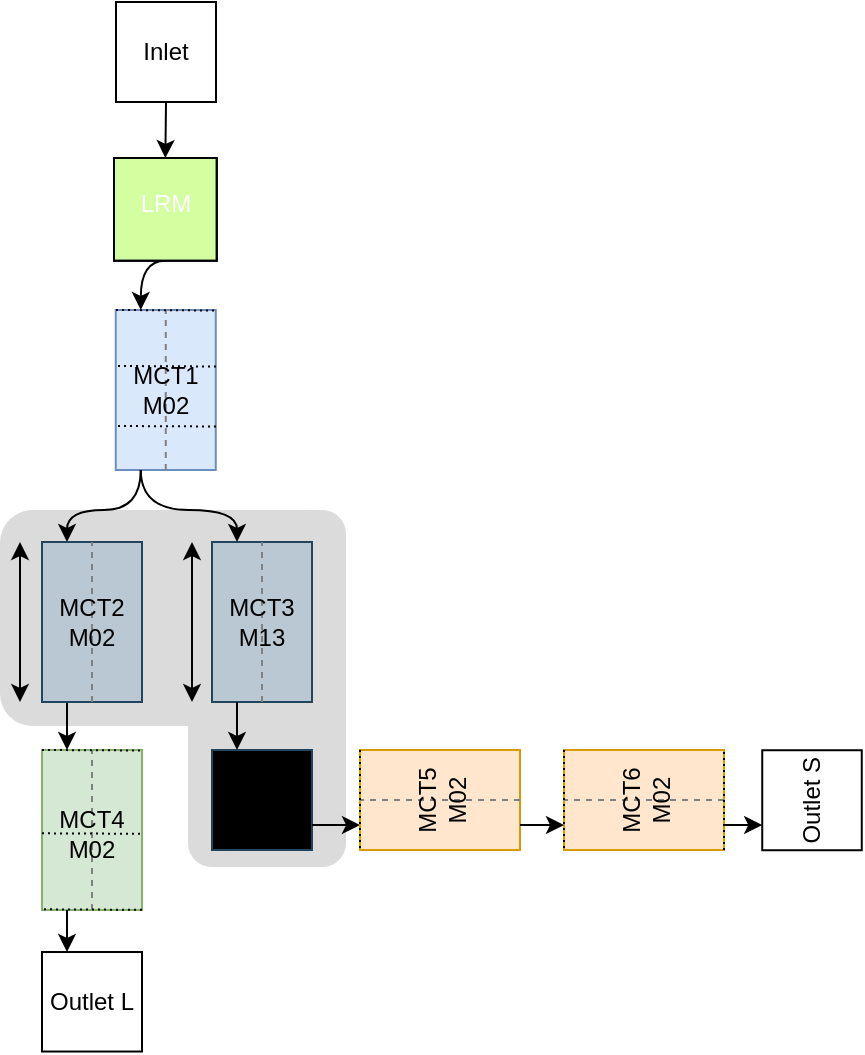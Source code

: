 <mxfile version="26.0.10">
  <diagram id="C5RBs43oDa-KdzZeNtuy" name="Page-1">
    <mxGraphModel dx="1430" dy="786" grid="1" gridSize="12" guides="1" tooltips="1" connect="1" arrows="1" fold="1" page="1" pageScale="1" pageWidth="827" pageHeight="1169" math="0" shadow="0">
      <root>
        <mxCell id="WIyWlLk6GJQsqaUBKTNV-0" />
        <mxCell id="WIyWlLk6GJQsqaUBKTNV-1" parent="WIyWlLk6GJQsqaUBKTNV-0" />
        <mxCell id="YXeB3x0NtvXCBaHHlxhM-72" value="" style="rounded=1;whiteSpace=wrap;html=1;strokeColor=none;fillColor=light-dark(#DBDBDB,#1E4A76);rotation=90;fillStyle=auto;" vertex="1" parent="WIyWlLk6GJQsqaUBKTNV-1">
          <mxGeometry x="332.25" y="413.75" width="178.5" height="79" as="geometry" />
        </mxCell>
        <mxCell id="YXeB3x0NtvXCBaHHlxhM-71" value="" style="rounded=1;whiteSpace=wrap;html=1;strokeColor=none;fillColor=light-dark(#DBDBDB,#1E4A76);fillStyle=auto;" vertex="1" parent="WIyWlLk6GJQsqaUBKTNV-1">
          <mxGeometry x="288" y="364" width="168" height="108" as="geometry" />
        </mxCell>
        <mxCell id="_TdYU7k5JH9Z_Pd-Z_cY-13" style="edgeStyle=orthogonalEdgeStyle;rounded=0;orthogonalLoop=1;jettySize=auto;html=1;exitX=0.5;exitY=1;exitDx=0;exitDy=0;entryX=0.5;entryY=0;entryDx=0;entryDy=0;" parent="WIyWlLk6GJQsqaUBKTNV-1" source="v14WSECoL_stQn1ngE6W-5" target="v14WSECoL_stQn1ngE6W-8" edge="1">
          <mxGeometry relative="1" as="geometry" />
        </mxCell>
        <mxCell id="v14WSECoL_stQn1ngE6W-5" value="Inlet" style="rounded=0;whiteSpace=wrap;html=1;rotation=0;" parent="WIyWlLk6GJQsqaUBKTNV-1" vertex="1">
          <mxGeometry x="346" y="110" width="50" height="50" as="geometry" />
        </mxCell>
        <mxCell id="_TdYU7k5JH9Z_Pd-Z_cY-89" style="edgeStyle=orthogonalEdgeStyle;rounded=0;orthogonalLoop=1;jettySize=auto;html=1;exitX=0.5;exitY=1;exitDx=0;exitDy=0;entryX=0;entryY=0.75;entryDx=0;entryDy=0;curved=1;" parent="WIyWlLk6GJQsqaUBKTNV-1" source="v14WSECoL_stQn1ngE6W-8" target="v14WSECoL_stQn1ngE6W-1" edge="1">
          <mxGeometry relative="1" as="geometry" />
        </mxCell>
        <mxCell id="v14WSECoL_stQn1ngE6W-8" value="" style="shape=image;html=1;verticalAlign=top;verticalLabelPosition=bottom;labelBackgroundColor=#80FF00;imageAspect=0;aspect=fixed;image=https://cdn2.iconfinder.com/data/icons/boxicons-solid-vol-2/24/bxs-leaf-128.png;shadow=0;rotation=0;fontColor=#80FF00;imageBackground=#D3FFA1;imageBorder=#000000;fillColor=#80FF00;fillStyle=auto;" parent="WIyWlLk6GJQsqaUBKTNV-1" vertex="1">
          <mxGeometry x="345" y="188" width="51.38" height="51.38" as="geometry" />
        </mxCell>
        <mxCell id="_TdYU7k5JH9Z_Pd-Z_cY-10" value="Outlet L" style="rounded=0;whiteSpace=wrap;html=1;rotation=0;" parent="WIyWlLk6GJQsqaUBKTNV-1" vertex="1">
          <mxGeometry x="309" y="585" width="50" height="49.76" as="geometry" />
        </mxCell>
        <mxCell id="_TdYU7k5JH9Z_Pd-Z_cY-11" value="&lt;font color=&quot;#ffffff&quot;&gt;LRM&lt;/font&gt;" style="text;html=1;align=center;verticalAlign=middle;whiteSpace=wrap;rounded=0;" parent="WIyWlLk6GJQsqaUBKTNV-1" vertex="1">
          <mxGeometry x="340.6" y="195.69" width="60" height="30" as="geometry" />
        </mxCell>
        <mxCell id="_TdYU7k5JH9Z_Pd-Z_cY-24" value="" style="group" parent="WIyWlLk6GJQsqaUBKTNV-1" vertex="1" connectable="0">
          <mxGeometry x="345.88" y="264" width="55" height="80" as="geometry" />
        </mxCell>
        <mxCell id="_TdYU7k5JH9Z_Pd-Z_cY-26" value="" style="group" parent="_TdYU7k5JH9Z_Pd-Z_cY-24" vertex="1" connectable="0">
          <mxGeometry x="-5" width="60" height="80" as="geometry" />
        </mxCell>
        <mxCell id="v14WSECoL_stQn1ngE6W-1" value="" style="rounded=0;whiteSpace=wrap;html=1;rotation=90;horizontal=0;fillColor=#dae8fc;strokeColor=#6c8ebf;" parent="_TdYU7k5JH9Z_Pd-Z_cY-26" vertex="1">
          <mxGeometry x="-10" y="15" width="80" height="50" as="geometry" />
        </mxCell>
        <mxCell id="_TdYU7k5JH9Z_Pd-Z_cY-23" value="" style="endArrow=none;dashed=1;html=1;rounded=0;entryX=0;entryY=0.5;entryDx=0;entryDy=0;exitX=1;exitY=0.5;exitDx=0;exitDy=0;fontColor=#808080;strokeColor=#808080;" parent="_TdYU7k5JH9Z_Pd-Z_cY-26" source="v14WSECoL_stQn1ngE6W-1" target="v14WSECoL_stQn1ngE6W-1" edge="1">
          <mxGeometry width="50" height="50" relative="1" as="geometry">
            <mxPoint x="-20" y="55" as="sourcePoint" />
            <mxPoint x="30" y="5" as="targetPoint" />
          </mxGeometry>
        </mxCell>
        <mxCell id="_TdYU7k5JH9Z_Pd-Z_cY-25" value="MCT1&lt;div&gt;M02&lt;/div&gt;" style="text;html=1;align=center;verticalAlign=middle;whiteSpace=wrap;rounded=0;" parent="_TdYU7k5JH9Z_Pd-Z_cY-26" vertex="1">
          <mxGeometry y="25" width="60" height="30" as="geometry" />
        </mxCell>
        <mxCell id="_TdYU7k5JH9Z_Pd-Z_cY-48" value="" style="group" parent="WIyWlLk6GJQsqaUBKTNV-1" vertex="1" connectable="0">
          <mxGeometry x="309.0" y="486" width="55" height="80" as="geometry" />
        </mxCell>
        <mxCell id="_TdYU7k5JH9Z_Pd-Z_cY-49" value="" style="group" parent="_TdYU7k5JH9Z_Pd-Z_cY-48" vertex="1" connectable="0">
          <mxGeometry x="-5" width="60" height="80" as="geometry" />
        </mxCell>
        <mxCell id="_TdYU7k5JH9Z_Pd-Z_cY-50" value="" style="rounded=0;whiteSpace=wrap;html=1;rotation=90;horizontal=0;fillColor=#d5e8d4;strokeColor=#82b366;" parent="_TdYU7k5JH9Z_Pd-Z_cY-49" vertex="1">
          <mxGeometry x="-10" y="13" width="80" height="50" as="geometry" />
        </mxCell>
        <mxCell id="_TdYU7k5JH9Z_Pd-Z_cY-51" value="" style="endArrow=none;dashed=1;html=1;rounded=0;entryX=0;entryY=0.5;entryDx=0;entryDy=0;exitX=1;exitY=0.5;exitDx=0;exitDy=0;fontColor=#808080;strokeColor=#808080;" parent="_TdYU7k5JH9Z_Pd-Z_cY-49" source="_TdYU7k5JH9Z_Pd-Z_cY-50" target="_TdYU7k5JH9Z_Pd-Z_cY-50" edge="1">
          <mxGeometry width="50" height="50" relative="1" as="geometry">
            <mxPoint x="-20" y="55" as="sourcePoint" />
            <mxPoint x="30" y="5" as="targetPoint" />
          </mxGeometry>
        </mxCell>
        <mxCell id="_TdYU7k5JH9Z_Pd-Z_cY-52" value="MCT4&lt;div&gt;M02&lt;/div&gt;" style="text;html=1;align=center;verticalAlign=middle;whiteSpace=wrap;rounded=0;" parent="_TdYU7k5JH9Z_Pd-Z_cY-49" vertex="1">
          <mxGeometry y="25" width="60" height="30" as="geometry" />
        </mxCell>
        <mxCell id="YXeB3x0NtvXCBaHHlxhM-63" value="" style="endArrow=none;html=1;rounded=0;endSize=6;entryX=0.003;entryY=0.022;entryDx=0;entryDy=0;entryPerimeter=0;dashed=1;dashPattern=1 2;" edge="1" parent="_TdYU7k5JH9Z_Pd-Z_cY-49">
          <mxGeometry width="50" height="50" relative="1" as="geometry">
            <mxPoint x="5.0" y="39.66" as="sourcePoint" />
            <mxPoint x="54.78" y="39.9" as="targetPoint" />
          </mxGeometry>
        </mxCell>
        <mxCell id="_TdYU7k5JH9Z_Pd-Z_cY-90" style="edgeStyle=orthogonalEdgeStyle;rounded=0;orthogonalLoop=1;jettySize=auto;html=1;exitX=1;exitY=0.75;exitDx=0;exitDy=0;entryX=0;entryY=0.75;entryDx=0;entryDy=0;curved=1;" parent="WIyWlLk6GJQsqaUBKTNV-1" source="v14WSECoL_stQn1ngE6W-1" target="_TdYU7k5JH9Z_Pd-Z_cY-45" edge="1">
          <mxGeometry relative="1" as="geometry">
            <Array as="points">
              <mxPoint x="358" y="364" />
              <mxPoint x="321" y="364" />
            </Array>
          </mxGeometry>
        </mxCell>
        <mxCell id="_TdYU7k5JH9Z_Pd-Z_cY-91" style="edgeStyle=orthogonalEdgeStyle;rounded=0;orthogonalLoop=1;jettySize=auto;html=1;exitX=1;exitY=0.75;exitDx=0;exitDy=0;entryX=0;entryY=0.75;entryDx=0;entryDy=0;" parent="WIyWlLk6GJQsqaUBKTNV-1" source="_TdYU7k5JH9Z_Pd-Z_cY-45" target="_TdYU7k5JH9Z_Pd-Z_cY-50" edge="1">
          <mxGeometry relative="1" as="geometry" />
        </mxCell>
        <mxCell id="YXeB3x0NtvXCBaHHlxhM-7" style="edgeStyle=orthogonalEdgeStyle;rounded=0;orthogonalLoop=1;jettySize=auto;html=1;entryX=0.25;entryY=0;entryDx=0;entryDy=0;curved=1;exitX=1;exitY=0.75;exitDx=0;exitDy=0;" edge="1" parent="WIyWlLk6GJQsqaUBKTNV-1" source="_TdYU7k5JH9Z_Pd-Z_cY-50" target="_TdYU7k5JH9Z_Pd-Z_cY-10">
          <mxGeometry relative="1" as="geometry">
            <mxPoint x="320" y="581" as="sourcePoint" />
            <mxPoint x="358.0" y="621" as="targetPoint" />
          </mxGeometry>
        </mxCell>
        <mxCell id="YXeB3x0NtvXCBaHHlxhM-10" value="" style="endArrow=none;html=1;rounded=0;endSize=6;entryX=0.003;entryY=0.022;entryDx=0;entryDy=0;entryPerimeter=0;dashed=1;dashPattern=1 2;" edge="1" parent="WIyWlLk6GJQsqaUBKTNV-1">
          <mxGeometry width="50" height="50" relative="1" as="geometry">
            <mxPoint x="346" y="264" as="sourcePoint" />
            <mxPoint x="395.78" y="264.24" as="targetPoint" />
          </mxGeometry>
        </mxCell>
        <mxCell id="YXeB3x0NtvXCBaHHlxhM-24" value="" style="group" vertex="1" connectable="0" parent="WIyWlLk6GJQsqaUBKTNV-1">
          <mxGeometry x="389" y="380" width="60" height="80" as="geometry" />
        </mxCell>
        <mxCell id="YXeB3x0NtvXCBaHHlxhM-25" value="" style="rounded=0;whiteSpace=wrap;html=1;rotation=90;horizontal=0;fillColor=#bac8d3;strokeColor=#23445d;" vertex="1" parent="YXeB3x0NtvXCBaHHlxhM-24">
          <mxGeometry x="-10" y="15" width="80" height="50" as="geometry" />
        </mxCell>
        <mxCell id="YXeB3x0NtvXCBaHHlxhM-26" value="" style="endArrow=none;dashed=1;html=1;rounded=0;entryX=0;entryY=0.5;entryDx=0;entryDy=0;exitX=1;exitY=0.5;exitDx=0;exitDy=0;fontColor=#808080;strokeColor=#808080;" edge="1" parent="YXeB3x0NtvXCBaHHlxhM-24" source="YXeB3x0NtvXCBaHHlxhM-25" target="YXeB3x0NtvXCBaHHlxhM-25">
          <mxGeometry width="50" height="50" relative="1" as="geometry">
            <mxPoint x="-20" y="55" as="sourcePoint" />
            <mxPoint x="30" y="5" as="targetPoint" />
          </mxGeometry>
        </mxCell>
        <mxCell id="YXeB3x0NtvXCBaHHlxhM-27" value="MCT3&lt;div&gt;M13&lt;/div&gt;" style="text;html=1;align=center;verticalAlign=middle;whiteSpace=wrap;rounded=0;" vertex="1" parent="YXeB3x0NtvXCBaHHlxhM-24">
          <mxGeometry y="25" width="60" height="30" as="geometry" />
        </mxCell>
        <mxCell id="YXeB3x0NtvXCBaHHlxhM-28" style="edgeStyle=orthogonalEdgeStyle;rounded=0;orthogonalLoop=1;jettySize=auto;html=1;exitX=1;exitY=0.75;exitDx=0;exitDy=0;entryX=0;entryY=0.75;entryDx=0;entryDy=0;curved=1;" edge="1" parent="WIyWlLk6GJQsqaUBKTNV-1" source="v14WSECoL_stQn1ngE6W-1" target="YXeB3x0NtvXCBaHHlxhM-25">
          <mxGeometry relative="1" as="geometry" />
        </mxCell>
        <mxCell id="_TdYU7k5JH9Z_Pd-Z_cY-44" value="" style="group" parent="WIyWlLk6GJQsqaUBKTNV-1" vertex="1" connectable="0">
          <mxGeometry x="304" y="380" width="60" height="80" as="geometry" />
        </mxCell>
        <mxCell id="_TdYU7k5JH9Z_Pd-Z_cY-45" value="" style="rounded=0;whiteSpace=wrap;html=1;rotation=90;horizontal=0;fillColor=#bac8d3;strokeColor=#23445d;" parent="_TdYU7k5JH9Z_Pd-Z_cY-44" vertex="1">
          <mxGeometry x="-10" y="15" width="80" height="50" as="geometry" />
        </mxCell>
        <mxCell id="_TdYU7k5JH9Z_Pd-Z_cY-46" value="" style="endArrow=none;dashed=1;html=1;rounded=0;entryX=0;entryY=0.5;entryDx=0;entryDy=0;exitX=1;exitY=0.5;exitDx=0;exitDy=0;fontColor=#808080;strokeColor=#808080;" parent="_TdYU7k5JH9Z_Pd-Z_cY-44" source="_TdYU7k5JH9Z_Pd-Z_cY-45" target="_TdYU7k5JH9Z_Pd-Z_cY-45" edge="1">
          <mxGeometry width="50" height="50" relative="1" as="geometry">
            <mxPoint x="-20" y="55" as="sourcePoint" />
            <mxPoint x="30" y="5" as="targetPoint" />
          </mxGeometry>
        </mxCell>
        <mxCell id="_TdYU7k5JH9Z_Pd-Z_cY-47" value="MCT2&lt;div&gt;M02&lt;/div&gt;" style="text;html=1;align=center;verticalAlign=middle;whiteSpace=wrap;rounded=0;" parent="_TdYU7k5JH9Z_Pd-Z_cY-44" vertex="1">
          <mxGeometry y="25" width="60" height="30" as="geometry" />
        </mxCell>
        <mxCell id="YXeB3x0NtvXCBaHHlxhM-32" value="" style="endArrow=classic;startArrow=classic;html=1;rounded=0;" edge="1" parent="_TdYU7k5JH9Z_Pd-Z_cY-44">
          <mxGeometry width="50" height="50" relative="1" as="geometry">
            <mxPoint x="-6" y="80" as="sourcePoint" />
            <mxPoint x="-6" as="targetPoint" />
          </mxGeometry>
        </mxCell>
        <mxCell id="YXeB3x0NtvXCBaHHlxhM-35" value="" style="endArrow=classic;startArrow=classic;html=1;rounded=0;" edge="1" parent="WIyWlLk6GJQsqaUBKTNV-1">
          <mxGeometry width="50" height="50" relative="1" as="geometry">
            <mxPoint x="384" y="460" as="sourcePoint" />
            <mxPoint x="384" y="380" as="targetPoint" />
          </mxGeometry>
        </mxCell>
        <mxCell id="YXeB3x0NtvXCBaHHlxhM-38" value="CSTR" style="rounded=0;whiteSpace=wrap;html=1;rotation=0;fillStyle=dots;fillColor=light-dark(#7d9ab0, #39454e);strokeColor=#23445d;" vertex="1" parent="WIyWlLk6GJQsqaUBKTNV-1">
          <mxGeometry x="394" y="484" width="50" height="50" as="geometry" />
        </mxCell>
        <mxCell id="YXeB3x0NtvXCBaHHlxhM-39" style="edgeStyle=orthogonalEdgeStyle;rounded=0;orthogonalLoop=1;jettySize=auto;html=1;exitX=1;exitY=0.75;exitDx=0;exitDy=0;entryX=0.25;entryY=0;entryDx=0;entryDy=0;" edge="1" parent="WIyWlLk6GJQsqaUBKTNV-1" source="YXeB3x0NtvXCBaHHlxhM-25" target="YXeB3x0NtvXCBaHHlxhM-38">
          <mxGeometry relative="1" as="geometry" />
        </mxCell>
        <mxCell id="YXeB3x0NtvXCBaHHlxhM-40" style="edgeStyle=orthogonalEdgeStyle;rounded=0;orthogonalLoop=1;jettySize=auto;html=1;exitX=1;exitY=0.75;exitDx=0;exitDy=0;curved=1;entryX=0;entryY=0.75;entryDx=0;entryDy=0;" edge="1" parent="WIyWlLk6GJQsqaUBKTNV-1" source="YXeB3x0NtvXCBaHHlxhM-38" target="YXeB3x0NtvXCBaHHlxhM-42">
          <mxGeometry relative="1" as="geometry">
            <mxPoint x="492" y="510" as="sourcePoint" />
            <mxPoint x="456" y="516" as="targetPoint" />
          </mxGeometry>
        </mxCell>
        <mxCell id="YXeB3x0NtvXCBaHHlxhM-41" value="" style="group;rotation=-90;" vertex="1" connectable="0" parent="WIyWlLk6GJQsqaUBKTNV-1">
          <mxGeometry x="480" y="469" width="68" height="80" as="geometry" />
        </mxCell>
        <mxCell id="YXeB3x0NtvXCBaHHlxhM-42" value="" style="rounded=0;whiteSpace=wrap;html=1;rotation=0;horizontal=0;fillColor=#ffe6cc;strokeColor=#d79b00;" vertex="1" parent="YXeB3x0NtvXCBaHHlxhM-41">
          <mxGeometry x="-12" y="15" width="80" height="50" as="geometry" />
        </mxCell>
        <mxCell id="YXeB3x0NtvXCBaHHlxhM-43" value="" style="endArrow=none;dashed=1;html=1;rounded=0;entryX=0;entryY=0.5;entryDx=0;entryDy=0;exitX=1;exitY=0.5;exitDx=0;exitDy=0;fontColor=#808080;strokeColor=#808080;" edge="1" parent="YXeB3x0NtvXCBaHHlxhM-41" source="YXeB3x0NtvXCBaHHlxhM-42" target="YXeB3x0NtvXCBaHHlxhM-42">
          <mxGeometry width="50" height="50" relative="1" as="geometry">
            <mxPoint x="45" y="90" as="sourcePoint" />
            <mxPoint x="-5" y="40" as="targetPoint" />
          </mxGeometry>
        </mxCell>
        <mxCell id="YXeB3x0NtvXCBaHHlxhM-44" value="MCT5&lt;div&gt;M02&lt;/div&gt;" style="text;html=1;align=center;verticalAlign=middle;whiteSpace=wrap;rounded=0;rotation=-90;" vertex="1" parent="YXeB3x0NtvXCBaHHlxhM-41">
          <mxGeometry x="-1" y="25" width="60" height="30" as="geometry" />
        </mxCell>
        <mxCell id="YXeB3x0NtvXCBaHHlxhM-55" value="" style="endArrow=none;html=1;rounded=0;endSize=6;entryX=0;entryY=1;entryDx=0;entryDy=0;dashed=1;dashPattern=1 2;" edge="1" parent="YXeB3x0NtvXCBaHHlxhM-41" target="YXeB3x0NtvXCBaHHlxhM-42">
          <mxGeometry width="50" height="50" relative="1" as="geometry">
            <mxPoint x="-12" y="15" as="sourcePoint" />
            <mxPoint x="37.78" y="15.24" as="targetPoint" />
          </mxGeometry>
        </mxCell>
        <mxCell id="YXeB3x0NtvXCBaHHlxhM-46" value="" style="group;rotation=-90;" vertex="1" connectable="0" parent="WIyWlLk6GJQsqaUBKTNV-1">
          <mxGeometry x="582" y="469" width="68" height="80" as="geometry" />
        </mxCell>
        <mxCell id="YXeB3x0NtvXCBaHHlxhM-47" value="" style="rounded=0;whiteSpace=wrap;html=1;rotation=0;horizontal=0;fillColor=#ffe6cc;strokeColor=#d79b00;" vertex="1" parent="YXeB3x0NtvXCBaHHlxhM-46">
          <mxGeometry x="-12" y="15" width="80" height="50" as="geometry" />
        </mxCell>
        <mxCell id="YXeB3x0NtvXCBaHHlxhM-48" value="" style="endArrow=none;dashed=1;html=1;rounded=0;entryX=0;entryY=0.5;entryDx=0;entryDy=0;exitX=1;exitY=0.5;exitDx=0;exitDy=0;fontColor=#808080;strokeColor=#808080;" edge="1" parent="YXeB3x0NtvXCBaHHlxhM-46" source="YXeB3x0NtvXCBaHHlxhM-47" target="YXeB3x0NtvXCBaHHlxhM-47">
          <mxGeometry width="50" height="50" relative="1" as="geometry">
            <mxPoint x="45" y="90" as="sourcePoint" />
            <mxPoint x="-5" y="40" as="targetPoint" />
          </mxGeometry>
        </mxCell>
        <mxCell id="YXeB3x0NtvXCBaHHlxhM-49" value="MCT6&lt;div&gt;M02&lt;/div&gt;" style="text;html=1;align=center;verticalAlign=middle;whiteSpace=wrap;rounded=0;rotation=-90;" vertex="1" parent="YXeB3x0NtvXCBaHHlxhM-46">
          <mxGeometry x="-1" y="25" width="60" height="30" as="geometry" />
        </mxCell>
        <mxCell id="YXeB3x0NtvXCBaHHlxhM-56" value="" style="endArrow=none;html=1;rounded=0;endSize=6;entryX=0;entryY=1;entryDx=0;entryDy=0;dashed=1;dashPattern=1 2;" edge="1" parent="YXeB3x0NtvXCBaHHlxhM-46" target="YXeB3x0NtvXCBaHHlxhM-47">
          <mxGeometry width="50" height="50" relative="1" as="geometry">
            <mxPoint x="-12" y="15" as="sourcePoint" />
            <mxPoint x="37.78" y="15.24" as="targetPoint" />
          </mxGeometry>
        </mxCell>
        <mxCell id="YXeB3x0NtvXCBaHHlxhM-53" style="edgeStyle=orthogonalEdgeStyle;rounded=0;orthogonalLoop=1;jettySize=auto;html=1;exitX=1;exitY=0.75;exitDx=0;exitDy=0;entryX=0;entryY=0.75;entryDx=0;entryDy=0;" edge="1" parent="WIyWlLk6GJQsqaUBKTNV-1" source="YXeB3x0NtvXCBaHHlxhM-42" target="YXeB3x0NtvXCBaHHlxhM-47">
          <mxGeometry relative="1" as="geometry" />
        </mxCell>
        <mxCell id="YXeB3x0NtvXCBaHHlxhM-54" value="" style="endArrow=none;html=1;rounded=0;endSize=6;entryX=0.003;entryY=0.022;entryDx=0;entryDy=0;entryPerimeter=0;dashed=1;dashPattern=1 2;" edge="1" parent="WIyWlLk6GJQsqaUBKTNV-1">
          <mxGeometry width="50" height="50" relative="1" as="geometry">
            <mxPoint x="309" y="484" as="sourcePoint" />
            <mxPoint x="358.78" y="484.24" as="targetPoint" />
          </mxGeometry>
        </mxCell>
        <mxCell id="YXeB3x0NtvXCBaHHlxhM-58" value="" style="endArrow=none;html=1;rounded=0;endSize=6;entryX=0;entryY=1;entryDx=0;entryDy=0;dashed=1;dashPattern=1 2;" edge="1" parent="WIyWlLk6GJQsqaUBKTNV-1">
          <mxGeometry width="50" height="50" relative="1" as="geometry">
            <mxPoint x="650" y="485" as="sourcePoint" />
            <mxPoint x="650" y="535" as="targetPoint" />
          </mxGeometry>
        </mxCell>
        <mxCell id="YXeB3x0NtvXCBaHHlxhM-59" value="Outlet S" style="rounded=0;whiteSpace=wrap;html=1;rotation=-90;" vertex="1" parent="WIyWlLk6GJQsqaUBKTNV-1">
          <mxGeometry x="669" y="484.24" width="50" height="49.76" as="geometry" />
        </mxCell>
        <mxCell id="YXeB3x0NtvXCBaHHlxhM-60" style="edgeStyle=orthogonalEdgeStyle;rounded=0;orthogonalLoop=1;jettySize=auto;html=1;exitX=1;exitY=0.75;exitDx=0;exitDy=0;entryX=0.25;entryY=0;entryDx=0;entryDy=0;" edge="1" parent="WIyWlLk6GJQsqaUBKTNV-1" source="YXeB3x0NtvXCBaHHlxhM-47" target="YXeB3x0NtvXCBaHHlxhM-59">
          <mxGeometry relative="1" as="geometry" />
        </mxCell>
        <mxCell id="YXeB3x0NtvXCBaHHlxhM-61" value="" style="endArrow=none;html=1;rounded=0;endSize=6;entryX=0.003;entryY=0.022;entryDx=0;entryDy=0;entryPerimeter=0;dashed=1;dashPattern=1 2;" edge="1" parent="WIyWlLk6GJQsqaUBKTNV-1">
          <mxGeometry width="50" height="50" relative="1" as="geometry">
            <mxPoint x="347" y="292" as="sourcePoint" />
            <mxPoint x="396.78" y="292.24" as="targetPoint" />
          </mxGeometry>
        </mxCell>
        <mxCell id="YXeB3x0NtvXCBaHHlxhM-62" value="" style="endArrow=none;html=1;rounded=0;endSize=6;entryX=0.003;entryY=0.022;entryDx=0;entryDy=0;entryPerimeter=0;dashed=1;dashPattern=1 2;" edge="1" parent="WIyWlLk6GJQsqaUBKTNV-1">
          <mxGeometry width="50" height="50" relative="1" as="geometry">
            <mxPoint x="347" y="322" as="sourcePoint" />
            <mxPoint x="396.78" y="322.24" as="targetPoint" />
          </mxGeometry>
        </mxCell>
        <mxCell id="YXeB3x0NtvXCBaHHlxhM-64" value="" style="endArrow=none;html=1;rounded=0;endSize=6;entryX=0.003;entryY=0.022;entryDx=0;entryDy=0;entryPerimeter=0;dashed=1;dashPattern=1 2;" edge="1" parent="WIyWlLk6GJQsqaUBKTNV-1">
          <mxGeometry width="50" height="50" relative="1" as="geometry">
            <mxPoint x="310" y="563.66" as="sourcePoint" />
            <mxPoint x="359.78" y="563.9" as="targetPoint" />
          </mxGeometry>
        </mxCell>
      </root>
    </mxGraphModel>
  </diagram>
</mxfile>
